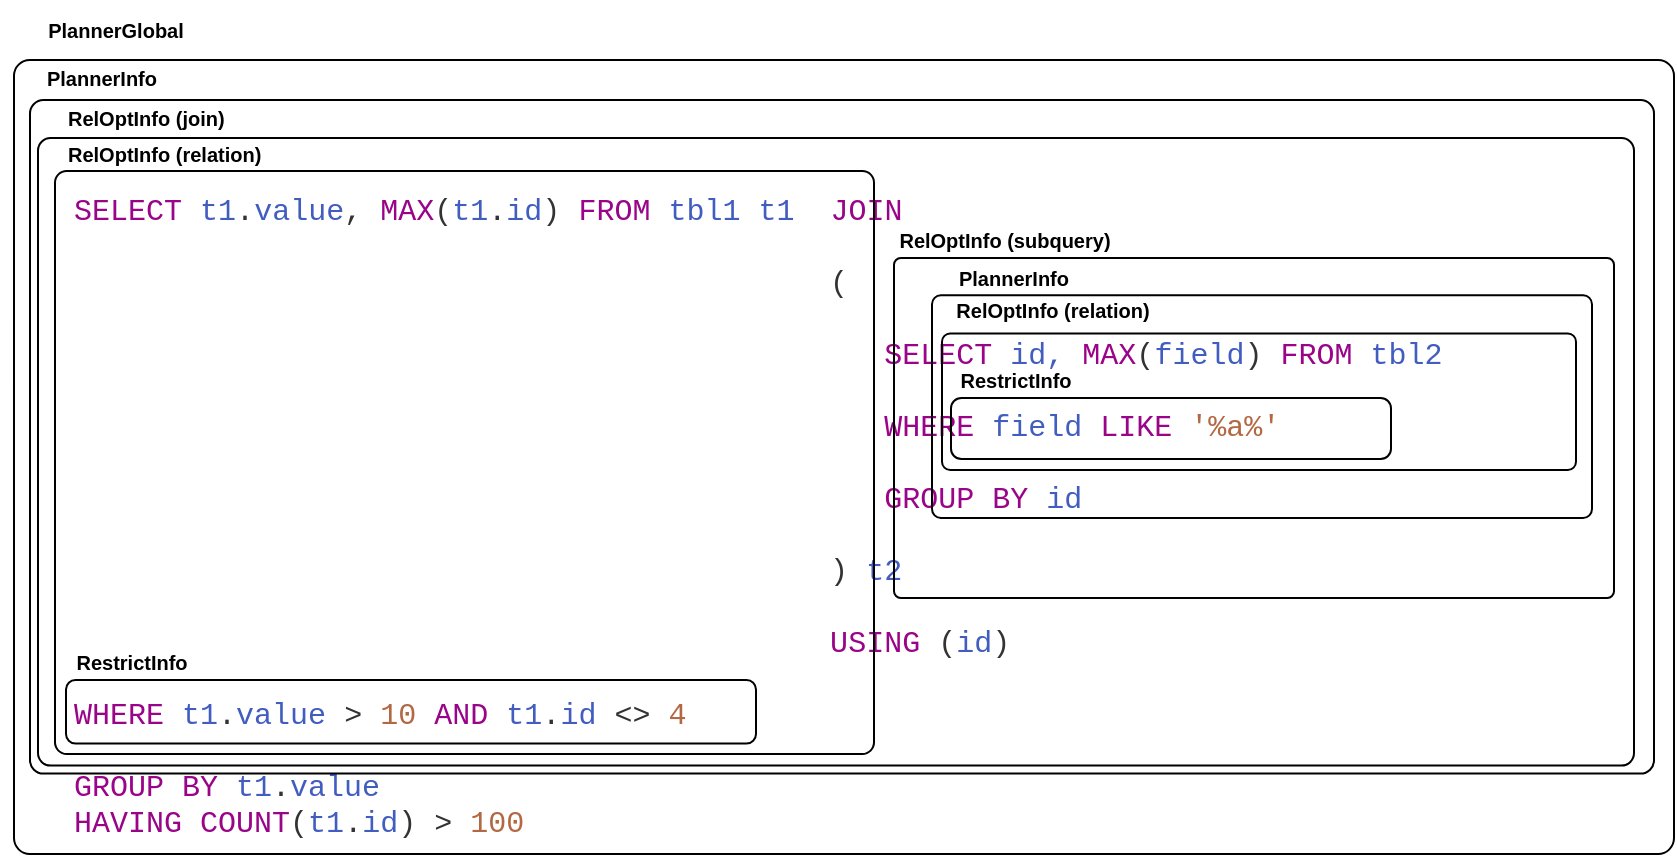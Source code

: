 <mxfile version="24.7.8">
  <diagram name="Страница — 1" id="Zvr2eW7H0rXLNG6UFAMz">
    <mxGraphModel dx="1632" dy="334" grid="1" gridSize="10" guides="1" tooltips="1" connect="1" arrows="1" fold="1" page="1" pageScale="1" pageWidth="827" pageHeight="1169" math="0" shadow="0">
      <root>
        <mxCell id="0" />
        <mxCell id="1" parent="0" />
        <mxCell id="oxb3_GDn77ilGJrPBhq6-13" value="" style="rounded=1;whiteSpace=wrap;html=1;fillColor=none;align=left;verticalAlign=top;arcSize=2;" parent="1" vertex="1">
          <mxGeometry x="-110" y="230" width="830" height="397" as="geometry" />
        </mxCell>
        <UserObject label="&lt;div style=&quot;font-size: 15px;&quot;&gt;&lt;span style=&quot;background-color: initial; font-size: 15px;&quot;&gt;&lt;font color=&quot;#990488&quot;&gt;SELECT&lt;/font&gt; &lt;font color=&quot;#425dc0&quot;&gt;t1&lt;/font&gt;&lt;font color=&quot;#333333&quot;&gt;.&lt;/font&gt;&lt;font color=&quot;#425dc0&quot;&gt;value&lt;/font&gt;&lt;font color=&quot;#333333&quot;&gt;,&lt;/font&gt;&lt;font color=&quot;#990488&quot;&gt; MAX&lt;/font&gt;&lt;font color=&quot;#333333&quot;&gt;(&lt;/font&gt;&lt;font color=&quot;#425dc0&quot;&gt;t1&lt;/font&gt;&lt;font color=&quot;#333333&quot;&gt;.&lt;/font&gt;&lt;font color=&quot;#425dc0&quot;&gt;id&lt;/font&gt;&lt;font color=&quot;#333333&quot;&gt;)&lt;/font&gt;&lt;font color=&quot;#990488&quot;&gt; FROM&lt;/font&gt; &lt;font color=&quot;#425dc0&quot;&gt;tbl1 t1&lt;/font&gt;&lt;font color=&quot;#990488&quot;&gt;&amp;nbsp; &lt;/font&gt;&lt;/span&gt;&lt;span style=&quot;color: rgb(153, 4, 136); background-color: initial; font-size: 15px;&quot;&gt;JOIN&lt;/span&gt;&lt;/div&gt;&lt;font color=&quot;#333333&quot;&gt;&lt;div&gt;&lt;font color=&quot;#333333&quot;&gt;&lt;br&gt;&lt;/font&gt;&lt;/div&gt;&amp;nbsp; &amp;nbsp; &amp;nbsp; &amp;nbsp; &amp;nbsp; &amp;nbsp; &amp;nbsp; &amp;nbsp; &amp;nbsp; &amp;nbsp; &amp;nbsp; &amp;nbsp; &amp;nbsp; &amp;nbsp; &amp;nbsp; &amp;nbsp; &amp;nbsp; &amp;nbsp; &amp;nbsp; &amp;nbsp; &amp;nbsp; (&lt;/font&gt;&lt;div&gt;&lt;div&gt;&lt;font color=&quot;#990488&quot;&gt;&amp;nbsp;&lt;br&gt;&lt;/font&gt;&lt;div&gt;&amp;nbsp;&amp;nbsp;&lt;span style=&quot;color: rgb(153, 4, 136); white-space: pre;&quot;&gt;&#x9;&lt;span style=&quot;white-space: pre;&quot;&gt;&#x9;&lt;/span&gt;&lt;span style=&quot;white-space: pre;&quot;&gt;&#x9;&lt;/span&gt;&lt;span style=&quot;white-space: pre;&quot;&gt;&#x9;&lt;/span&gt;&lt;span style=&quot;white-space: pre;&quot;&gt;&#x9;  &lt;/span&gt; &lt;/span&gt;&amp;nbsp;&amp;nbsp;&lt;font color=&quot;#990488&quot;&gt;SELECT&lt;/font&gt; &lt;font color=&quot;#425dc0&quot;&gt;id, &lt;/font&gt;&lt;font color=&quot;#990488&quot;&gt;MAX&lt;/font&gt;&lt;font color=&quot;#333333&quot;&gt;(&lt;/font&gt;&lt;font color=&quot;#425dc0&quot;&gt;field&lt;/font&gt;&lt;font color=&quot;#333333&quot;&gt;)&lt;/font&gt;&amp;nbsp;&lt;font color=&quot;#990488&quot;&gt;FROM&lt;/font&gt; &lt;font color=&quot;#425dc0&quot;&gt;tbl2&lt;/font&gt;&lt;/div&gt;&lt;div&gt;&lt;br&gt;&lt;/div&gt;&lt;div&gt;&lt;font color=&quot;#990488&quot;&gt;&lt;span style=&quot;white-space: pre;&quot;&gt;&#x9;&lt;span style=&quot;white-space: pre;&quot;&gt;&#x9;&lt;/span&gt;&lt;span style=&quot;white-space: pre;&quot;&gt;&#x9;&lt;/span&gt;&lt;span style=&quot;white-space: pre;&quot;&gt;&#x9;&lt;/span&gt;&lt;span style=&quot;white-space: pre;&quot;&gt;&#x9;&lt;/span&gt;   &lt;/span&gt;&amp;nbsp; WHERE&lt;/font&gt;&lt;span style=&quot;background-color: initial;&quot;&gt;&amp;nbsp;&lt;/span&gt;&lt;font color=&quot;#425dc0&quot; style=&quot;background-color: initial;&quot;&gt;field &lt;/font&gt;&lt;font color=&quot;#990488&quot; style=&quot;background-color: initial;&quot;&gt;LIKE&lt;/font&gt;&lt;font color=&quot;#425dc0&quot; style=&quot;background-color: initial;&quot;&gt; &lt;/font&gt;&lt;font color=&quot;#b36844&quot; style=&quot;background-color: initial;&quot;&gt;&#39;%a%&#39;&lt;/font&gt;&lt;/div&gt;&lt;div&gt;&lt;br&gt;&lt;/div&gt;&lt;div&gt;&amp;nbsp; &amp;nbsp; &amp;nbsp; &amp;nbsp; &amp;nbsp; &amp;nbsp; &amp;nbsp; &amp;nbsp; &amp;nbsp; &amp;nbsp; &amp;nbsp; &amp;nbsp; &amp;nbsp; &amp;nbsp; &amp;nbsp; &amp;nbsp; &amp;nbsp; &amp;nbsp; &amp;nbsp; &amp;nbsp; &amp;nbsp; &amp;nbsp; &amp;nbsp;&lt;font color=&quot;#990488&quot;&gt;GROUP BY&lt;/font&gt;&lt;font color=&quot;#425dc0&quot;&gt; id&lt;/font&gt;&lt;/div&gt;&lt;div&gt;&lt;font color=&quot;#990488&quot;&gt;&amp;nbsp;&lt;/font&gt;&lt;/div&gt;&lt;div&gt;&lt;font color=&quot;#333333&quot;&gt;&amp;nbsp; &amp;nbsp; &amp;nbsp; &amp;nbsp; &amp;nbsp; &amp;nbsp; &amp;nbsp; &amp;nbsp; &amp;nbsp; &amp;nbsp; &amp;nbsp; &amp;nbsp; &amp;nbsp; &amp;nbsp; &amp;nbsp; &amp;nbsp; &amp;nbsp; &amp;nbsp; &amp;nbsp; &amp;nbsp; &amp;nbsp; )&lt;/font&gt;&lt;font color=&quot;#990488&quot;&gt; &lt;/font&gt;&lt;font color=&quot;#425dc0&quot;&gt;t2&lt;/font&gt;&lt;/div&gt;&lt;div&gt;&lt;div&gt;&lt;font color=&quot;#990488&quot;&gt;&lt;br&gt;&lt;/font&gt;&lt;/div&gt;&lt;div&gt;&lt;font color=&quot;#990488&quot;&gt;&amp;nbsp; &amp;nbsp; &amp;nbsp; &amp;nbsp; &amp;nbsp; &amp;nbsp; &amp;nbsp; &amp;nbsp; &amp;nbsp; &amp;nbsp; &amp;nbsp; &amp;nbsp; &amp;nbsp; &amp;nbsp; &amp;nbsp; &amp;nbsp; &amp;nbsp; &amp;nbsp; &amp;nbsp; &amp;nbsp; &amp;nbsp; USING &lt;/font&gt;&lt;font color=&quot;#333333&quot;&gt;(&lt;/font&gt;&lt;font color=&quot;#425dc0&quot;&gt;id&lt;/font&gt;&lt;font color=&quot;#333333&quot;&gt;)&lt;/font&gt;&lt;/div&gt;&lt;div&gt;&lt;font color=&quot;#990488&quot;&gt;&lt;br&gt;&lt;/font&gt;&lt;/div&gt;&lt;div&gt;&lt;font color=&quot;#990488&quot;&gt;WHERE &lt;/font&gt;&lt;font color=&quot;#425dc0&quot;&gt;t1&lt;/font&gt;&lt;font color=&quot;#333333&quot;&gt;.&lt;/font&gt;&lt;font color=&quot;#425dc0&quot;&gt;value&lt;/font&gt;&lt;font color=&quot;#990488&quot;&gt; &lt;/font&gt;&lt;font color=&quot;#333333&quot;&gt;&amp;gt;&lt;/font&gt;&lt;font color=&quot;#990488&quot;&gt; &lt;/font&gt;&lt;font color=&quot;#b36844&quot;&gt;10 &lt;/font&gt;&lt;font color=&quot;#990488&quot;&gt;AND&lt;/font&gt;&lt;font color=&quot;#b36844&quot;&gt; &lt;/font&gt;&lt;font color=&quot;#425dc0&quot;&gt;t1&lt;/font&gt;&lt;font color=&quot;#333333&quot;&gt;.&lt;/font&gt;&lt;font color=&quot;#425dc0&quot;&gt;id&lt;/font&gt;&lt;font color=&quot;#b36844&quot;&gt; &lt;/font&gt;&lt;font color=&quot;#333333&quot;&gt;&amp;lt;&amp;gt;&lt;/font&gt;&lt;font color=&quot;#b36844&quot;&gt; 4&lt;/font&gt;&lt;/div&gt;&lt;div&gt;&lt;font color=&quot;#990488&quot;&gt;&lt;br style=&quot;font-size: 15px;&quot;&gt;GROUP BY &lt;/font&gt;&lt;font color=&quot;#425dc0&quot;&gt;t1&lt;/font&gt;&lt;font color=&quot;#333333&quot;&gt;.&lt;/font&gt;&lt;font color=&quot;#425dc0&quot;&gt;value&lt;/font&gt;&lt;/div&gt;&lt;div&gt;&lt;font color=&quot;#990488&quot;&gt;HAVING COUNT&lt;/font&gt;&lt;font color=&quot;#333333&quot;&gt;(&lt;/font&gt;&lt;font color=&quot;#425dc0&quot;&gt;t1&lt;/font&gt;&lt;font color=&quot;#333333&quot;&gt;.&lt;/font&gt;&lt;font color=&quot;#425dc0&quot;&gt;id&lt;/font&gt;&lt;font color=&quot;#333333&quot;&gt;)&lt;/font&gt;&lt;font color=&quot;#990488&quot;&gt; &lt;/font&gt;&lt;font color=&quot;#333333&quot;&gt;&amp;gt;&lt;/font&gt;&lt;font color=&quot;#990488&quot;&gt; &lt;/font&gt;&lt;font color=&quot;#b36844&quot;&gt;100&lt;/font&gt;&lt;/div&gt;&lt;/div&gt;&lt;/div&gt;&lt;/div&gt;" link="explain select t1.value, max(t1.id) from tbl t1&#xa;join&#xa;(select id from tbl where value = 1 or value = 2) t2&#xa;using (id)&#xa;group by t1.value&#xa;having count(t1.id) &gt; 100;" id="vIY71tyn5AvRC3fnLLfw-2">
          <mxCell style="text;html=1;align=left;verticalAlign=middle;whiteSpace=wrap;rounded=0;fontFamily=Courier New;shadow=0;horizontal=1;spacing=2;fontSize=15;" parent="1" vertex="1">
            <mxGeometry x="-82" y="290" width="792" height="337" as="geometry" />
          </mxCell>
        </UserObject>
        <mxCell id="vIY71tyn5AvRC3fnLLfw-14" value="" style="rounded=1;whiteSpace=wrap;html=1;fillColor=none;align=left;verticalAlign=top;arcSize=17;" parent="1" vertex="1">
          <mxGeometry x="358.5" y="399" width="220" height="30.5" as="geometry" />
        </mxCell>
        <mxCell id="vIY71tyn5AvRC3fnLLfw-15" value="RestrictInfo" style="text;html=1;align=center;verticalAlign=middle;whiteSpace=wrap;rounded=0;fontSize=10;fontStyle=1" parent="1" vertex="1">
          <mxGeometry x="340" y="375.25" width="102" height="30" as="geometry" />
        </mxCell>
        <mxCell id="oxb3_GDn77ilGJrPBhq6-1" value="" style="rounded=1;whiteSpace=wrap;html=1;fillColor=none;align=left;verticalAlign=top;arcSize=2;" parent="1" vertex="1">
          <mxGeometry x="330" y="329" width="360" height="170" as="geometry" />
        </mxCell>
        <mxCell id="jiySO6p9JfShElmjjq6E-2" value="" style="rounded=1;whiteSpace=wrap;html=1;fillColor=none;align=left;verticalAlign=top;arcSize=2;" parent="1" vertex="1">
          <mxGeometry x="-98" y="269" width="798" height="313.81" as="geometry" />
        </mxCell>
        <mxCell id="oxb3_GDn77ilGJrPBhq6-3" value="" style="rounded=1;whiteSpace=wrap;html=1;fillColor=none;align=left;verticalAlign=top;arcSize=6;" parent="1" vertex="1">
          <mxGeometry x="354" y="366.75" width="317" height="68.25" as="geometry" />
        </mxCell>
        <mxCell id="oxb3_GDn77ilGJrPBhq6-4" value="RelOptInfo (relation)" style="text;html=1;align=center;verticalAlign=middle;whiteSpace=wrap;rounded=0;fontSize=10;fontStyle=1" parent="1" vertex="1">
          <mxGeometry x="360" y="339.75" width="99" height="30" as="geometry" />
        </mxCell>
        <mxCell id="oxb3_GDn77ilGJrPBhq6-5" value="" style="rounded=1;whiteSpace=wrap;html=1;fillColor=none;align=left;verticalAlign=top;arcSize=4;" parent="1" vertex="1">
          <mxGeometry x="349" y="347.62" width="330" height="111.38" as="geometry" />
        </mxCell>
        <mxCell id="oxb3_GDn77ilGJrPBhq6-6" value="PlannerInfo" style="text;html=1;align=center;verticalAlign=middle;whiteSpace=wrap;rounded=0;fontSize=10;fontStyle=1" parent="1" vertex="1">
          <mxGeometry x="339" y="324" width="102" height="30" as="geometry" />
        </mxCell>
        <mxCell id="oxb3_GDn77ilGJrPBhq6-8" value="RelOptInfo (subquery)" style="text;html=1;align=center;verticalAlign=middle;whiteSpace=wrap;rounded=0;fontSize=10;fontStyle=1" parent="1" vertex="1">
          <mxGeometry x="321" y="305" width="129" height="30" as="geometry" />
        </mxCell>
        <mxCell id="oxb3_GDn77ilGJrPBhq6-9" value="" style="rounded=1;whiteSpace=wrap;html=1;fillColor=none;align=left;verticalAlign=top;arcSize=2;" parent="1" vertex="1">
          <mxGeometry x="-89.5" y="285.5" width="409.5" height="291.5" as="geometry" />
        </mxCell>
        <mxCell id="oxb3_GDn77ilGJrPBhq6-10" value="RelOptInfo (relation)" style="text;html=1;align=left;verticalAlign=middle;whiteSpace=wrap;rounded=0;fontSize=10;fontStyle=1" parent="1" vertex="1">
          <mxGeometry x="-85.5" y="262" width="102" height="30" as="geometry" />
        </mxCell>
        <mxCell id="oxb3_GDn77ilGJrPBhq6-12" value="PlannerInfo" style="text;html=1;align=center;verticalAlign=middle;whiteSpace=wrap;rounded=0;fontSize=10;fontStyle=1" parent="1" vertex="1">
          <mxGeometry x="-117" y="224" width="102" height="30" as="geometry" />
        </mxCell>
        <mxCell id="oxb3_GDn77ilGJrPBhq6-14" value="PlannerGlobal" style="text;html=1;align=center;verticalAlign=middle;whiteSpace=wrap;rounded=0;fontSize=10;fontStyle=1" parent="1" vertex="1">
          <mxGeometry x="-110" y="200" width="102" height="30" as="geometry" />
        </mxCell>
        <mxCell id="oxb3_GDn77ilGJrPBhq6-15" value="" style="rounded=1;whiteSpace=wrap;html=1;fillColor=none;align=left;verticalAlign=top;arcSize=15;" parent="1" vertex="1">
          <mxGeometry x="-84" y="540" width="345" height="31.75" as="geometry" />
        </mxCell>
        <mxCell id="oxb3_GDn77ilGJrPBhq6-16" value="RestrictInfo" style="text;html=1;align=center;verticalAlign=middle;whiteSpace=wrap;rounded=0;fontSize=10;fontStyle=1" parent="1" vertex="1">
          <mxGeometry x="-102" y="516" width="102" height="30" as="geometry" />
        </mxCell>
        <mxCell id="TdkNsp-IxVKtCZInnueO-1" value="" style="rounded=1;whiteSpace=wrap;html=1;fillColor=none;align=left;verticalAlign=top;arcSize=2;" vertex="1" parent="1">
          <mxGeometry x="-102" y="250" width="812" height="336.81" as="geometry" />
        </mxCell>
        <mxCell id="TdkNsp-IxVKtCZInnueO-3" value="RelOptInfo (join)" style="text;html=1;align=left;verticalAlign=middle;whiteSpace=wrap;rounded=0;fontSize=10;fontStyle=1" vertex="1" parent="1">
          <mxGeometry x="-85.5" y="244" width="102" height="30" as="geometry" />
        </mxCell>
      </root>
    </mxGraphModel>
  </diagram>
</mxfile>
